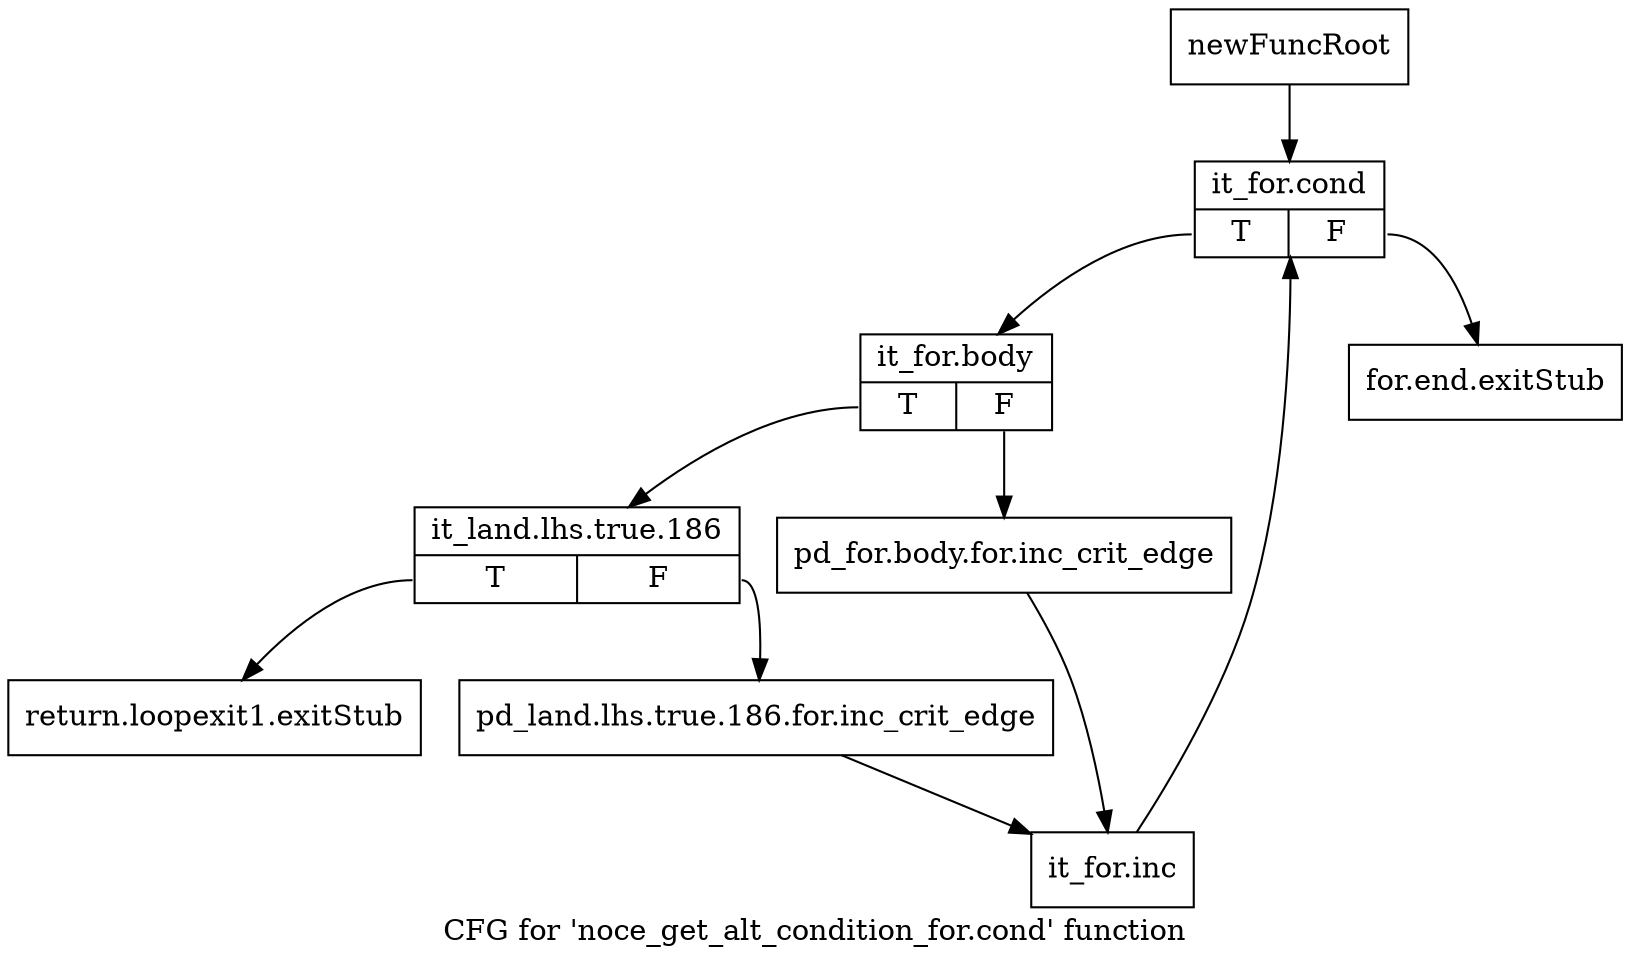 digraph "CFG for 'noce_get_alt_condition_for.cond' function" {
	label="CFG for 'noce_get_alt_condition_for.cond' function";

	Node0xb2ee3c0 [shape=record,label="{newFuncRoot}"];
	Node0xb2ee3c0 -> Node0xb2ee4b0;
	Node0xb2ee410 [shape=record,label="{for.end.exitStub}"];
	Node0xb2ee460 [shape=record,label="{return.loopexit1.exitStub}"];
	Node0xb2ee4b0 [shape=record,label="{it_for.cond|{<s0>T|<s1>F}}"];
	Node0xb2ee4b0:s0 -> Node0xb2ee500;
	Node0xb2ee4b0:s1 -> Node0xb2ee410;
	Node0xb2ee500 [shape=record,label="{it_for.body|{<s0>T|<s1>F}}"];
	Node0xb2ee500:s0 -> Node0xb2ee5a0;
	Node0xb2ee500:s1 -> Node0xb2ee550;
	Node0xb2ee550 [shape=record,label="{pd_for.body.for.inc_crit_edge}"];
	Node0xb2ee550 -> Node0xb2ee640;
	Node0xb2ee5a0 [shape=record,label="{it_land.lhs.true.186|{<s0>T|<s1>F}}"];
	Node0xb2ee5a0:s0 -> Node0xb2ee460;
	Node0xb2ee5a0:s1 -> Node0xb2ee5f0;
	Node0xb2ee5f0 [shape=record,label="{pd_land.lhs.true.186.for.inc_crit_edge}"];
	Node0xb2ee5f0 -> Node0xb2ee640;
	Node0xb2ee640 [shape=record,label="{it_for.inc}"];
	Node0xb2ee640 -> Node0xb2ee4b0;
}
